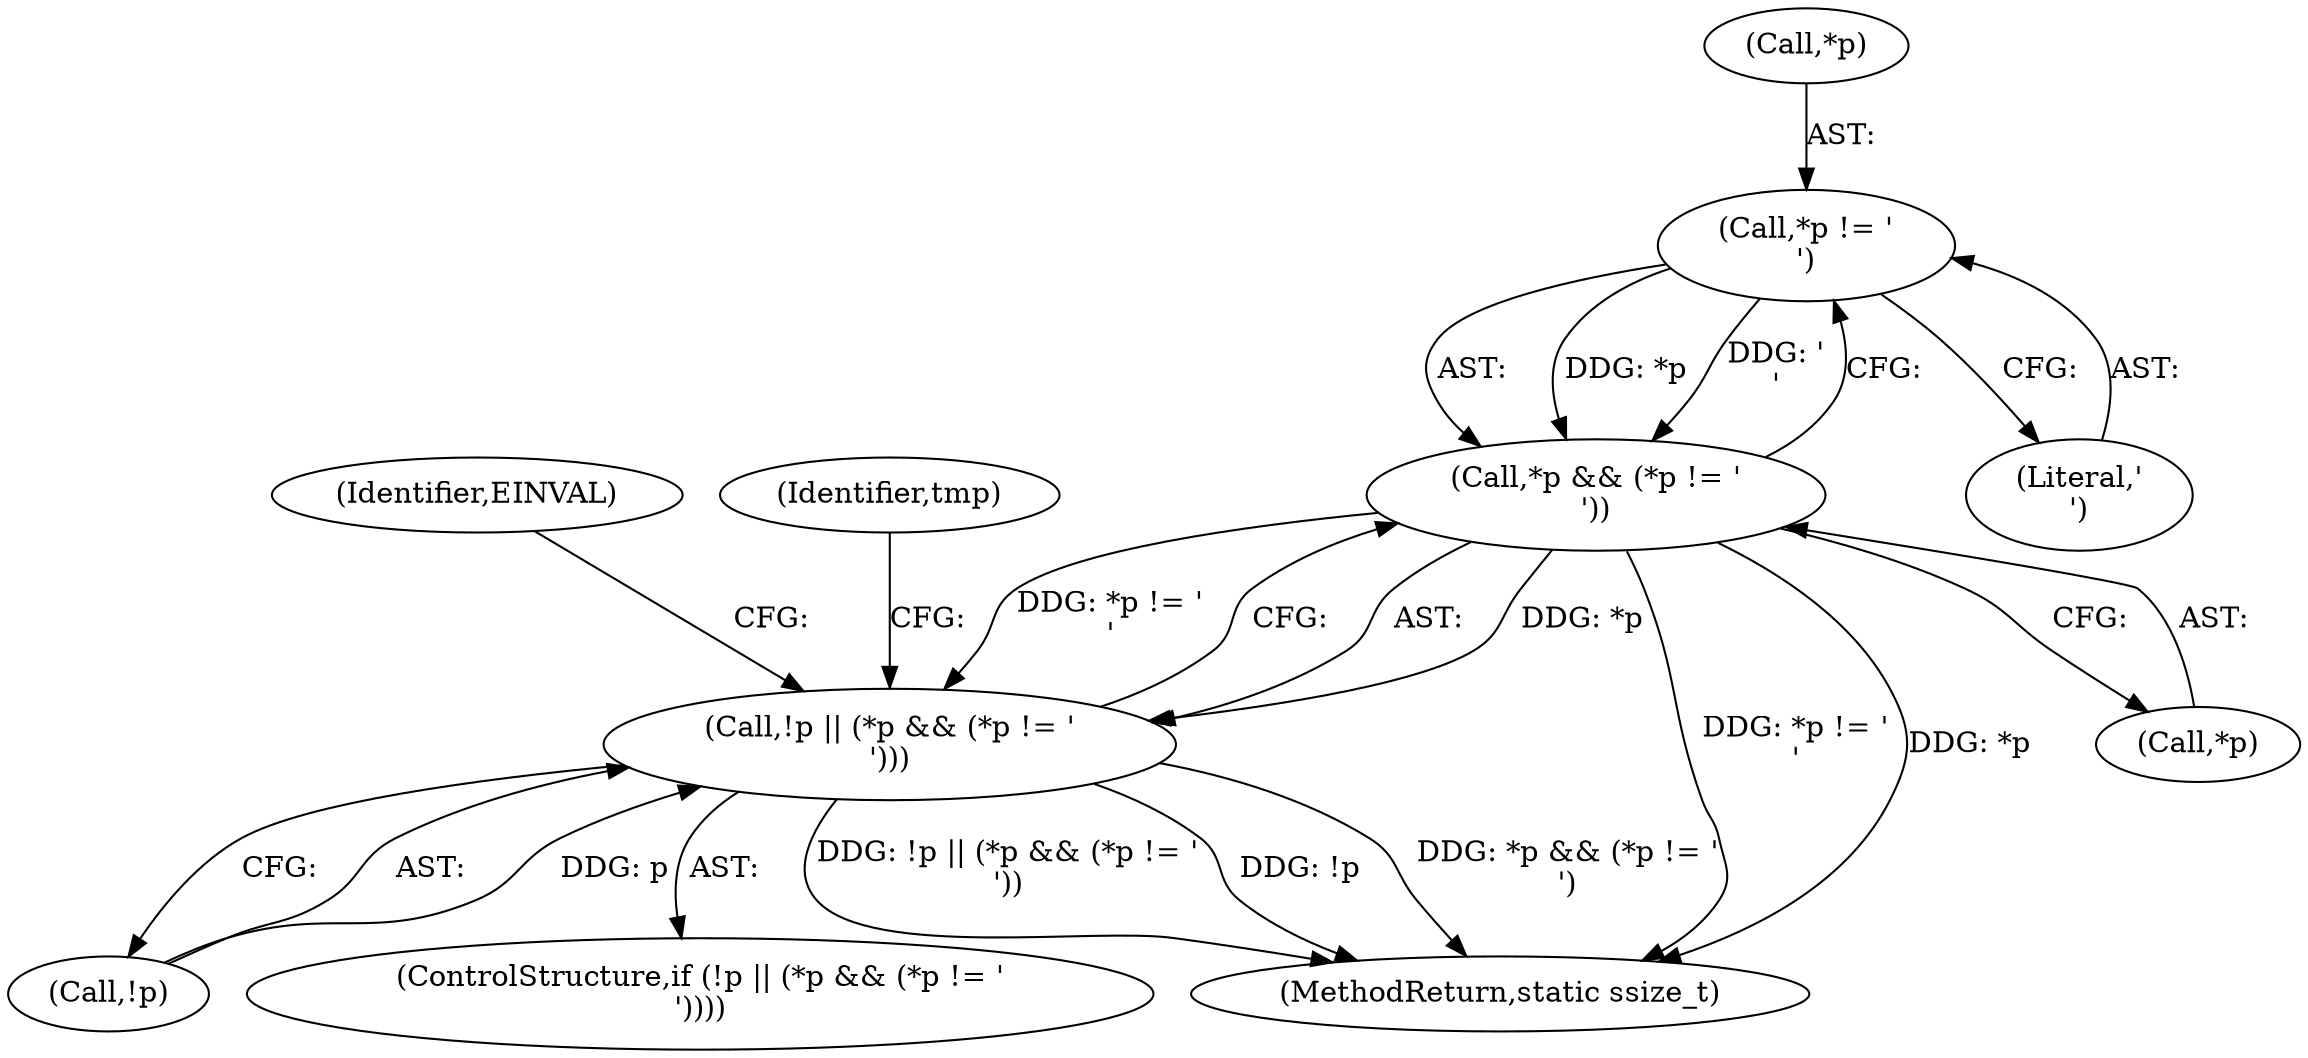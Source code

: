 digraph "0_linux_853bc26a7ea39e354b9f8889ae7ad1492ffa28d2_0@pointer" {
"1000142" [label="(Call,*p != '\n')"];
"1000139" [label="(Call,*p && (*p != '\n'))"];
"1000136" [label="(Call,!p || (*p && (*p != '\n')))"];
"1000148" [label="(Identifier,EINVAL)"];
"1000142" [label="(Call,*p != '\n')"];
"1000139" [label="(Call,*p && (*p != '\n'))"];
"1000150" [label="(Identifier,tmp)"];
"1000135" [label="(ControlStructure,if (!p || (*p && (*p != '\n'))))"];
"1000263" [label="(MethodReturn,static ssize_t)"];
"1000136" [label="(Call,!p || (*p && (*p != '\n')))"];
"1000137" [label="(Call,!p)"];
"1000140" [label="(Call,*p)"];
"1000143" [label="(Call,*p)"];
"1000145" [label="(Literal,'\n')"];
"1000142" -> "1000139"  [label="AST: "];
"1000142" -> "1000145"  [label="CFG: "];
"1000143" -> "1000142"  [label="AST: "];
"1000145" -> "1000142"  [label="AST: "];
"1000139" -> "1000142"  [label="CFG: "];
"1000142" -> "1000139"  [label="DDG: *p"];
"1000142" -> "1000139"  [label="DDG: '\n'"];
"1000139" -> "1000136"  [label="AST: "];
"1000139" -> "1000140"  [label="CFG: "];
"1000140" -> "1000139"  [label="AST: "];
"1000136" -> "1000139"  [label="CFG: "];
"1000139" -> "1000263"  [label="DDG: *p != '\n'"];
"1000139" -> "1000263"  [label="DDG: *p"];
"1000139" -> "1000136"  [label="DDG: *p"];
"1000139" -> "1000136"  [label="DDG: *p != '\n'"];
"1000136" -> "1000135"  [label="AST: "];
"1000136" -> "1000137"  [label="CFG: "];
"1000137" -> "1000136"  [label="AST: "];
"1000148" -> "1000136"  [label="CFG: "];
"1000150" -> "1000136"  [label="CFG: "];
"1000136" -> "1000263"  [label="DDG: *p && (*p != '\n')"];
"1000136" -> "1000263"  [label="DDG: !p || (*p && (*p != '\n'))"];
"1000136" -> "1000263"  [label="DDG: !p"];
"1000137" -> "1000136"  [label="DDG: p"];
}
